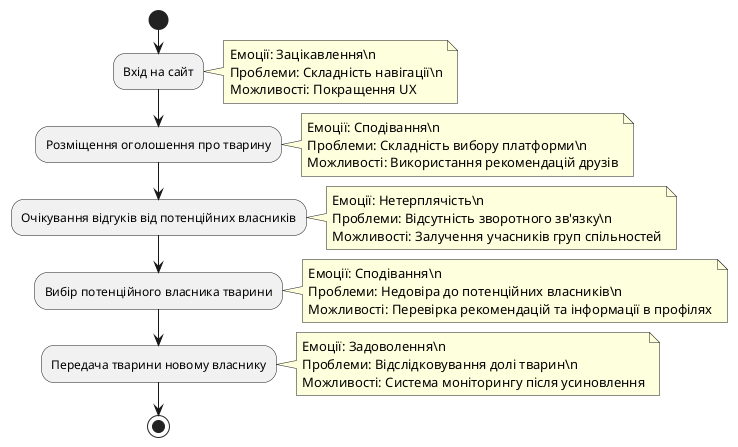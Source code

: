 @startuml
|Користувач|
start
:Вхід на сайт;
note right
    Емоції: Зацікавлення\n
    Проблеми: Складність навігації\n
    Можливості: Покращення UX
end note

:Розміщення оголошення про тварину;
note right
    Емоції: Сподівання\n
    Проблеми: Складність вибору платформи\n
    Можливості: Використання рекомендацій друзів
end note

:Очікування відгуків від потенційних власників;
note right
    Емоції: Нетерплячість\n
    Проблеми: Відсутність зворотного зв'язку\n
    Можливості: Залучення учасників груп спільностей
end note

:Вибір потенційного власника тварини;
note right
    Емоції: Сподівання\n
    Проблеми: Недовіра до потенційних власників\n
    Можливості: Перевірка рекомендацій та інформації в профілях
end note

:Передача тварини новому власнику;
note right
    Емоції: Задоволення\n
    Проблеми: Відслідковування долі тварин\n
    Можливості: Система моніторингу після усиновлення
end note
stop
@enduml
